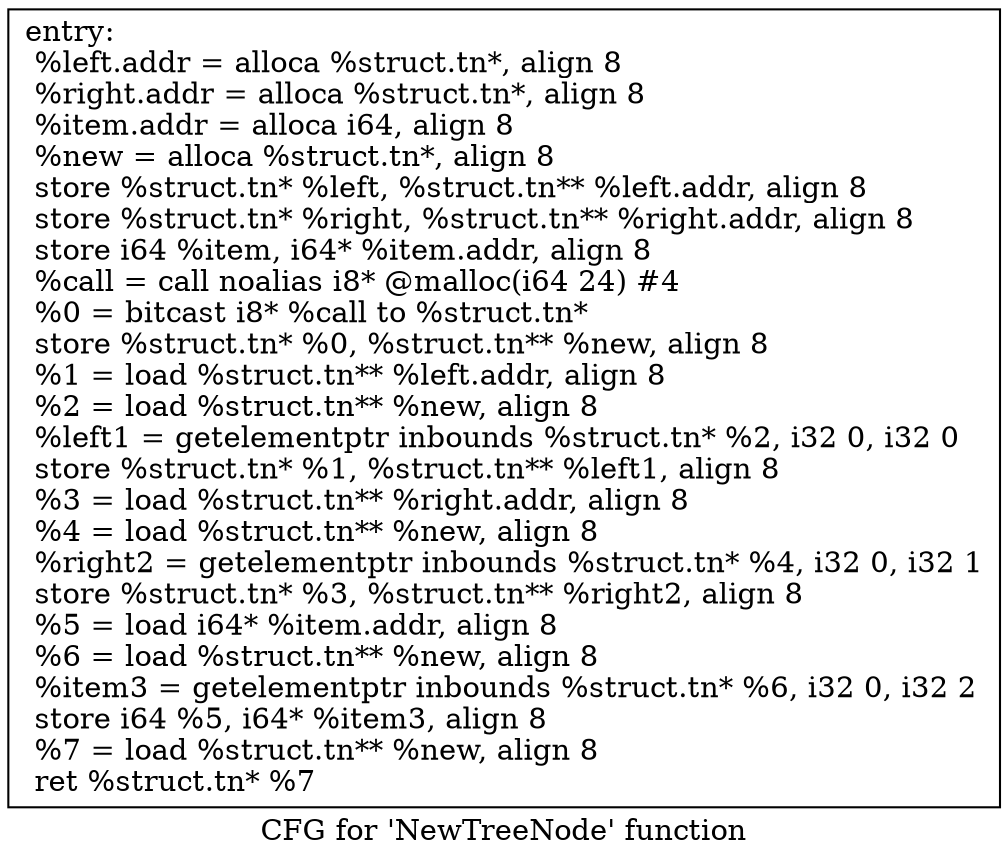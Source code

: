 digraph "CFG for 'NewTreeNode' function" {
	label="CFG for 'NewTreeNode' function";

	Node0x9df73e8 [shape=record,label="{entry:\l  %left.addr = alloca %struct.tn*, align 8\l  %right.addr = alloca %struct.tn*, align 8\l  %item.addr = alloca i64, align 8\l  %new = alloca %struct.tn*, align 8\l  store %struct.tn* %left, %struct.tn** %left.addr, align 8\l  store %struct.tn* %right, %struct.tn** %right.addr, align 8\l  store i64 %item, i64* %item.addr, align 8\l  %call = call noalias i8* @malloc(i64 24) #4\l  %0 = bitcast i8* %call to %struct.tn*\l  store %struct.tn* %0, %struct.tn** %new, align 8\l  %1 = load %struct.tn** %left.addr, align 8\l  %2 = load %struct.tn** %new, align 8\l  %left1 = getelementptr inbounds %struct.tn* %2, i32 0, i32 0\l  store %struct.tn* %1, %struct.tn** %left1, align 8\l  %3 = load %struct.tn** %right.addr, align 8\l  %4 = load %struct.tn** %new, align 8\l  %right2 = getelementptr inbounds %struct.tn* %4, i32 0, i32 1\l  store %struct.tn* %3, %struct.tn** %right2, align 8\l  %5 = load i64* %item.addr, align 8\l  %6 = load %struct.tn** %new, align 8\l  %item3 = getelementptr inbounds %struct.tn* %6, i32 0, i32 2\l  store i64 %5, i64* %item3, align 8\l  %7 = load %struct.tn** %new, align 8\l  ret %struct.tn* %7\l}"];
}
